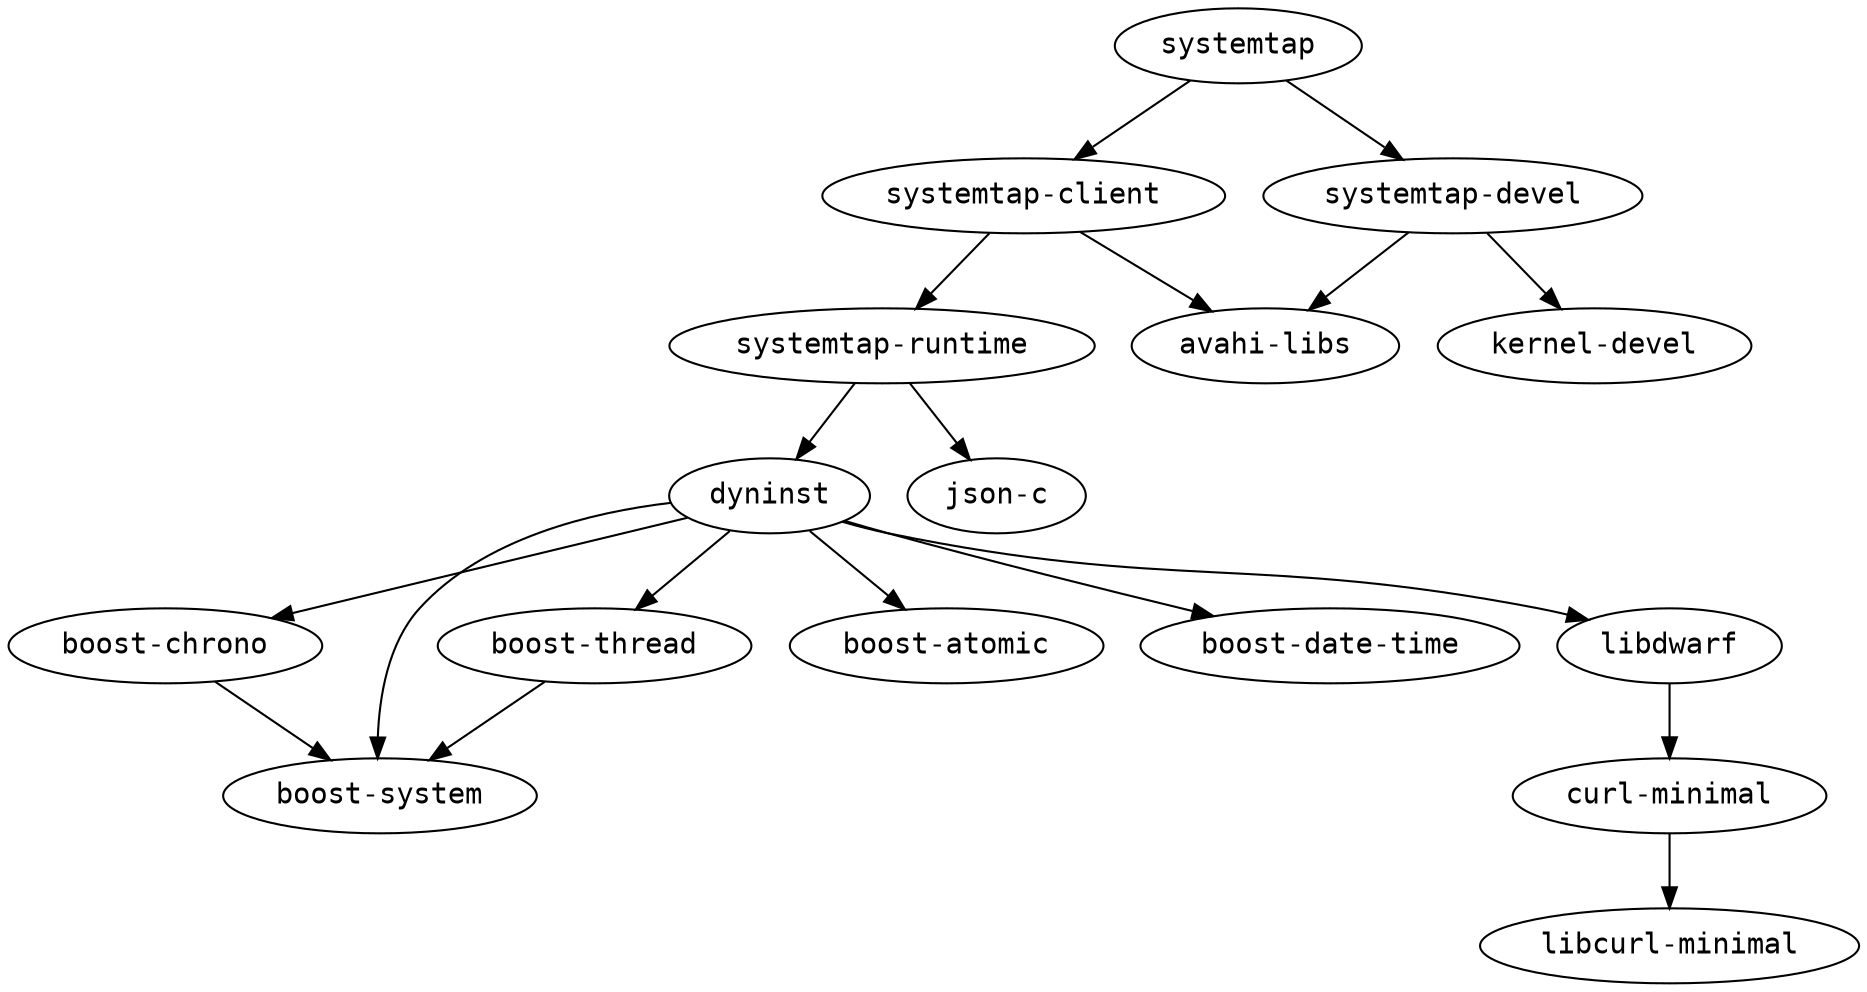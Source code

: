 strict digraph G {
node [fontname=monospace];
  "boost-chrono" -> "boost-system";
  "boost-thread" -> "boost-system";
  "curl-minimal" -> "libcurl-minimal";
  "dyninst" -> "boost-atomic";
  "dyninst" -> "boost-chrono";
  "dyninst" -> "boost-date-time";
  "dyninst" -> "boost-system";
  "dyninst" -> "boost-thread";
  "dyninst" -> "libdwarf";
  "libdwarf" -> "curl-minimal";
  "systemtap-client" -> "avahi-libs";
  "systemtap-client" -> "systemtap-runtime";
  "systemtap-devel" -> "avahi-libs";
  "systemtap-devel" -> "kernel-devel";
  "systemtap-runtime" -> "dyninst";
  "systemtap-runtime" -> "json-c";
  "systemtap" -> "systemtap-client";
  "systemtap" -> "systemtap-devel";
}
